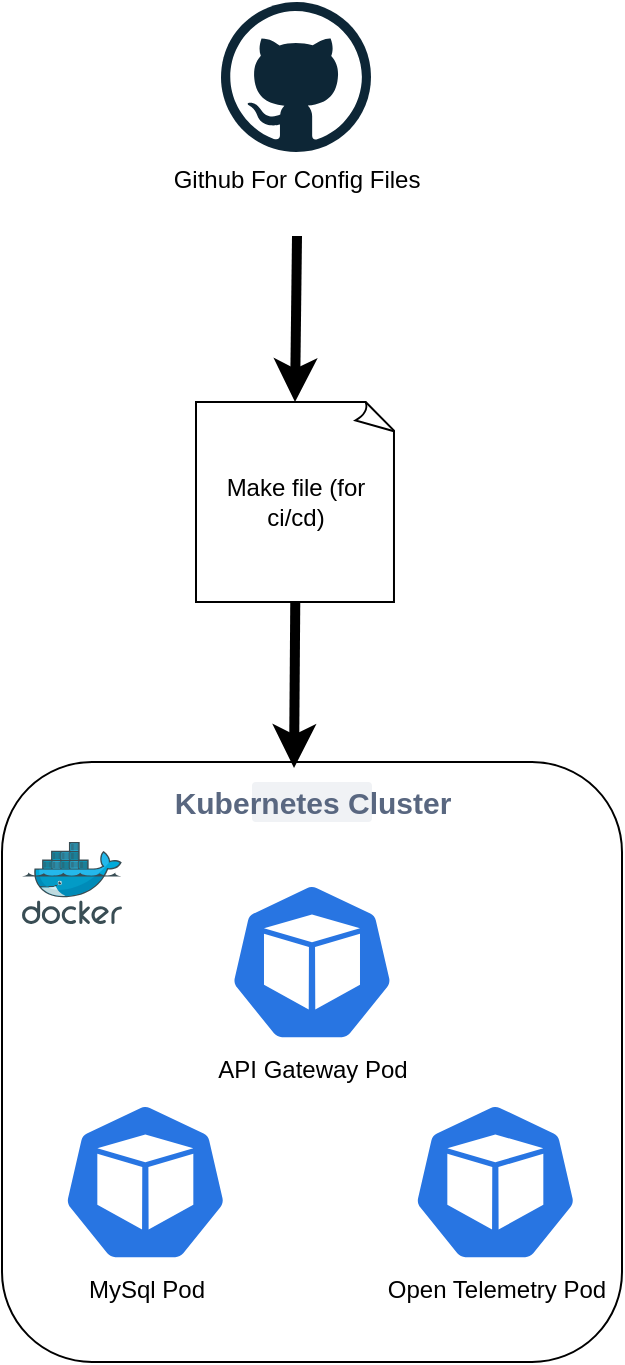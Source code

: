 <mxfile>
    <diagram id="xBYOcOTAZelMvDJhJV6a" name="Page-1">
        <mxGraphModel dx="1130" dy="779" grid="1" gridSize="10" guides="1" tooltips="1" connect="1" arrows="1" fold="1" page="1" pageScale="1" pageWidth="850" pageHeight="1100" math="0" shadow="0">
            <root>
                <mxCell id="0"/>
                <mxCell id="1" parent="0"/>
                <mxCell id="13" value="" style="rounded=1;whiteSpace=wrap;html=1;" vertex="1" parent="1">
                    <mxGeometry x="230" y="410" width="310" height="300" as="geometry"/>
                </mxCell>
                <mxCell id="10" value="MySql Pod" style="aspect=fixed;sketch=0;html=1;dashed=0;whitespace=wrap;verticalLabelPosition=bottom;verticalAlign=top;fillColor=#2875E2;strokeColor=#ffffff;points=[[0.005,0.63,0],[0.1,0.2,0],[0.9,0.2,0],[0.5,0,0],[0.995,0.63,0],[0.72,0.99,0],[0.5,1,0],[0.28,0.99,0]];shape=mxgraph.kubernetes.icon2;prIcon=pod" vertex="1" parent="1">
                    <mxGeometry x="260" y="580" width="83.33" height="80" as="geometry"/>
                </mxCell>
                <mxCell id="11" value="Open Telemetry Pod" style="aspect=fixed;sketch=0;html=1;dashed=0;whitespace=wrap;verticalLabelPosition=bottom;verticalAlign=top;fillColor=#2875E2;strokeColor=#ffffff;points=[[0.005,0.63,0],[0.1,0.2,0],[0.9,0.2,0],[0.5,0,0],[0.995,0.63,0],[0.72,0.99,0],[0.5,1,0],[0.28,0.99,0]];shape=mxgraph.kubernetes.icon2;prIcon=pod" vertex="1" parent="1">
                    <mxGeometry x="435" y="580" width="83.33" height="80" as="geometry"/>
                </mxCell>
                <mxCell id="12" value="API Gateway Pod" style="aspect=fixed;sketch=0;html=1;dashed=0;whitespace=wrap;verticalLabelPosition=bottom;verticalAlign=top;fillColor=#2875E2;strokeColor=#ffffff;points=[[0.005,0.63,0],[0.1,0.2,0],[0.9,0.2,0],[0.5,0,0],[0.995,0.63,0],[0.72,0.99,0],[0.5,1,0],[0.28,0.99,0]];shape=mxgraph.kubernetes.icon2;prIcon=pod" vertex="1" parent="1">
                    <mxGeometry x="343.33" y="470" width="83.33" height="80" as="geometry"/>
                </mxCell>
                <mxCell id="14" value="&lt;font style=&quot;font-size: 15px;&quot;&gt;Kubernetes Cluster&lt;/font&gt;" style="dashed=0;html=1;fillColor=#F0F2F5;strokeColor=none;align=center;rounded=1;arcSize=10;fontColor=#596780;fontStyle=1;fontSize=11;shadow=0" vertex="1" parent="1">
                    <mxGeometry x="354.99" y="420" width="60" height="20" as="geometry"/>
                </mxCell>
                <mxCell id="15" value="Github For Config Files" style="dashed=0;outlineConnect=0;html=1;align=center;labelPosition=center;verticalLabelPosition=bottom;verticalAlign=top;shape=mxgraph.weblogos.github" vertex="1" parent="1">
                    <mxGeometry x="339.5" y="30" width="75" height="75" as="geometry"/>
                </mxCell>
                <mxCell id="16" value="Make file (for ci/cd)" style="whiteSpace=wrap;html=1;shape=mxgraph.basic.document" vertex="1" parent="1">
                    <mxGeometry x="327" y="230" width="100" height="100" as="geometry"/>
                </mxCell>
                <mxCell id="18" style="edgeStyle=none;html=1;entryX=0.471;entryY=0.01;entryDx=0;entryDy=0;entryPerimeter=0;strokeWidth=5;" edge="1" parent="1" source="16" target="13">
                    <mxGeometry relative="1" as="geometry"/>
                </mxCell>
                <mxCell id="19" style="edgeStyle=none;html=1;entryX=0.471;entryY=0.01;entryDx=0;entryDy=0;entryPerimeter=0;strokeWidth=5;" edge="1" parent="1">
                    <mxGeometry relative="1" as="geometry">
                        <mxPoint x="377.5" y="147" as="sourcePoint"/>
                        <mxPoint x="376.5" y="230" as="targetPoint"/>
                    </mxGeometry>
                </mxCell>
                <mxCell id="20" value="" style="image;sketch=0;aspect=fixed;html=1;points=[];align=center;fontSize=12;image=img/lib/mscae/Docker.svg;" vertex="1" parent="1">
                    <mxGeometry x="240" y="450" width="50" height="41" as="geometry"/>
                </mxCell>
            </root>
        </mxGraphModel>
    </diagram>
</mxfile>
